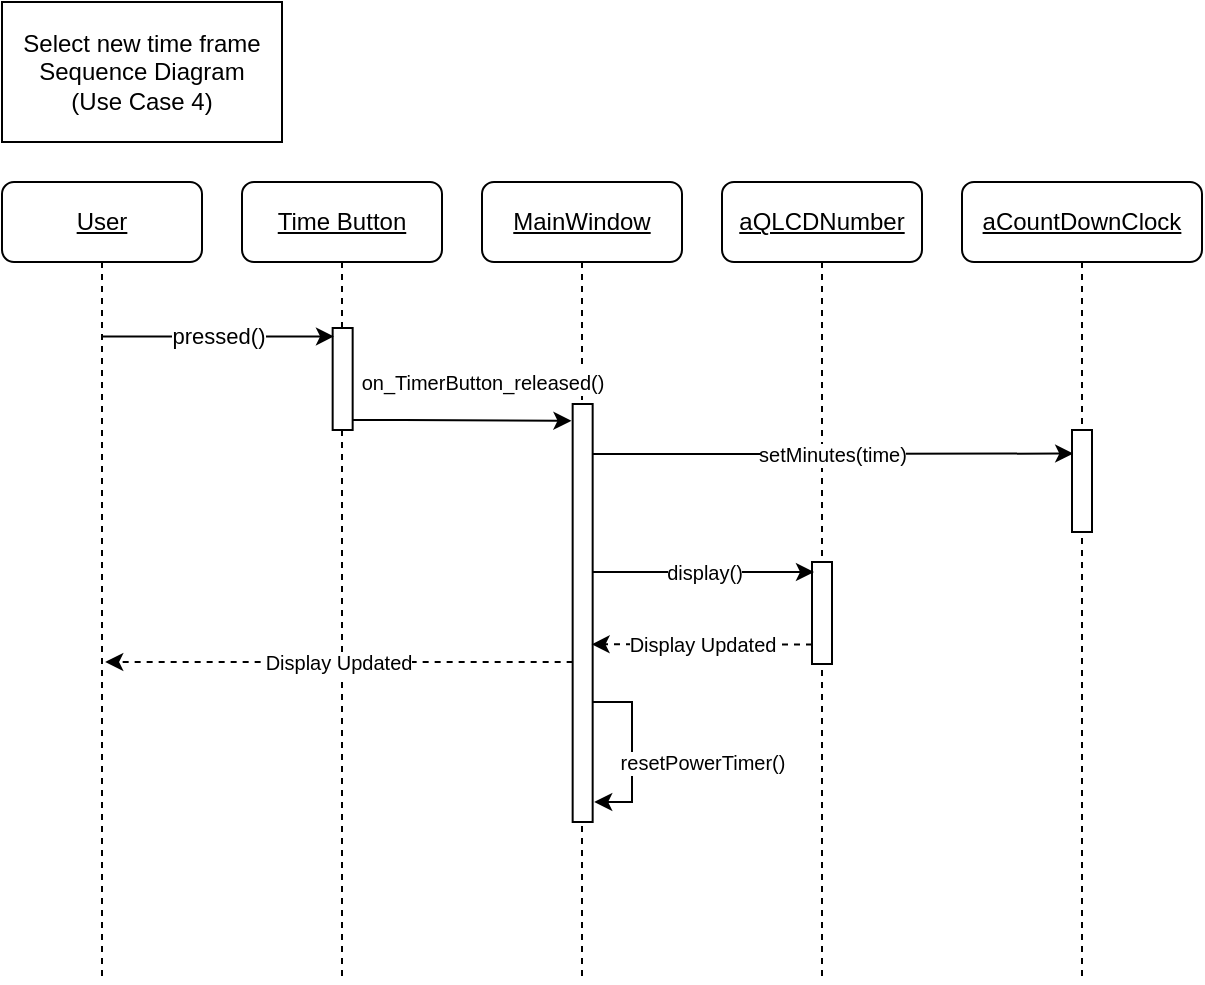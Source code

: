 <mxfile version="15.9.4" type="device"><diagram id="1R1ui4r-0YNJeIYjjSAm" name="Page-1"><mxGraphModel dx="1422" dy="780" grid="1" gridSize="10" guides="1" tooltips="1" connect="1" arrows="1" fold="1" page="1" pageScale="1" pageWidth="850" pageHeight="650" math="0" shadow="0"><root><mxCell id="0"/><mxCell id="1" parent="0"/><mxCell id="C5fTQc-HsFDx0OtSWbKe-1" value="&lt;font face=&quot;Helvetica&quot;&gt;&lt;u&gt;MainWindow&lt;/u&gt;&lt;/font&gt;" style="shape=umlLifeline;perimeter=lifelinePerimeter;whiteSpace=wrap;html=1;container=1;collapsible=0;recursiveResize=0;outlineConnect=0;rounded=1;shadow=0;comic=0;labelBackgroundColor=none;strokeWidth=1;fontFamily=Verdana;fontSize=12;align=center;" parent="1" vertex="1"><mxGeometry x="280" y="120" width="100" height="400" as="geometry"/></mxCell><mxCell id="C5fTQc-HsFDx0OtSWbKe-3" value="&lt;font face=&quot;Helvetica&quot;&gt;&lt;u&gt;aCountDownClock&lt;/u&gt;&lt;/font&gt;" style="shape=umlLifeline;perimeter=lifelinePerimeter;whiteSpace=wrap;html=1;container=1;collapsible=0;recursiveResize=0;outlineConnect=0;rounded=1;shadow=0;comic=0;labelBackgroundColor=none;strokeWidth=1;fontFamily=Verdana;fontSize=12;align=center;" parent="1" vertex="1"><mxGeometry x="520" y="120" width="120" height="400" as="geometry"/></mxCell><mxCell id="C5fTQc-HsFDx0OtSWbKe-18" value="" style="html=1;points=[];perimeter=orthogonalPerimeter;rounded=0;shadow=0;comic=0;labelBackgroundColor=none;strokeWidth=1;fontFamily=Verdana;fontSize=12;align=center;" parent="C5fTQc-HsFDx0OtSWbKe-3" vertex="1"><mxGeometry x="55.0" y="124" width="10" height="51" as="geometry"/></mxCell><mxCell id="C5fTQc-HsFDx0OtSWbKe-5" value="&lt;font face=&quot;Helvetica&quot;&gt;&lt;u&gt;User&lt;/u&gt;&lt;/font&gt;" style="shape=umlLifeline;perimeter=lifelinePerimeter;whiteSpace=wrap;html=1;container=1;collapsible=0;recursiveResize=0;outlineConnect=0;rounded=1;shadow=0;comic=0;labelBackgroundColor=none;strokeWidth=1;fontFamily=Verdana;fontSize=12;align=center;" parent="1" vertex="1"><mxGeometry x="40" y="120" width="100" height="400" as="geometry"/></mxCell><mxCell id="C5fTQc-HsFDx0OtSWbKe-7" value="&lt;font face=&quot;Helvetica&quot;&gt;&lt;u&gt;Time Button&lt;/u&gt;&lt;/font&gt;" style="shape=umlLifeline;perimeter=lifelinePerimeter;whiteSpace=wrap;html=1;container=1;collapsible=0;recursiveResize=0;outlineConnect=0;rounded=1;shadow=0;comic=0;labelBackgroundColor=none;strokeWidth=1;fontFamily=Verdana;fontSize=12;align=center;" parent="1" vertex="1"><mxGeometry x="160" y="120" width="100" height="400" as="geometry"/></mxCell><mxCell id="C5fTQc-HsFDx0OtSWbKe-8" value="" style="html=1;points=[];perimeter=orthogonalPerimeter;rounded=0;shadow=0;comic=0;labelBackgroundColor=none;strokeWidth=1;fontFamily=Verdana;fontSize=12;align=center;" parent="C5fTQc-HsFDx0OtSWbKe-7" vertex="1"><mxGeometry x="165.33" y="111" width="10" height="209" as="geometry"/></mxCell><mxCell id="C5fTQc-HsFDx0OtSWbKe-9" value="" style="html=1;points=[];perimeter=orthogonalPerimeter;rounded=0;shadow=0;comic=0;labelBackgroundColor=none;strokeWidth=1;fontFamily=Verdana;fontSize=12;align=center;" parent="C5fTQc-HsFDx0OtSWbKe-7" vertex="1"><mxGeometry x="45.33" y="73" width="10" height="51" as="geometry"/></mxCell><mxCell id="C5fTQc-HsFDx0OtSWbKe-10" value="&lt;font style=&quot;font-size: 10px&quot;&gt;on_TimerButton_released()&lt;/font&gt;" style="edgeStyle=orthogonalEdgeStyle;rounded=0;orthogonalLoop=1;jettySize=auto;html=1;entryX=-0.06;entryY=0.067;entryDx=0;entryDy=0;entryPerimeter=0;" parent="C5fTQc-HsFDx0OtSWbKe-7" edge="1"><mxGeometry x="0.18" y="19" relative="1" as="geometry"><mxPoint x="55.33" y="119" as="sourcePoint"/><mxPoint x="164.73" y="119.417" as="targetPoint"/><Array as="points"><mxPoint x="80.33" y="119"/><mxPoint x="80.33" y="119"/></Array><mxPoint as="offset"/></mxGeometry></mxCell><mxCell id="MxResYLIphtkrkSPOstL-6" value="resetPowerTimer()" style="edgeStyle=orthogonalEdgeStyle;rounded=0;orthogonalLoop=1;jettySize=auto;html=1;entryX=1.081;entryY=0.954;entryDx=0;entryDy=0;entryPerimeter=0;fontSize=10;" parent="C5fTQc-HsFDx0OtSWbKe-7" source="C5fTQc-HsFDx0OtSWbKe-8" target="C5fTQc-HsFDx0OtSWbKe-8" edge="1"><mxGeometry x="0.117" y="35" relative="1" as="geometry"><Array as="points"><mxPoint x="195" y="260"/><mxPoint x="195" y="310"/><mxPoint x="176" y="310"/></Array><mxPoint as="offset"/></mxGeometry></mxCell><mxCell id="C5fTQc-HsFDx0OtSWbKe-11" value="pressed()" style="endArrow=classic;html=1;rounded=0;entryX=0.067;entryY=0.2;entryDx=0;entryDy=0;entryPerimeter=0;" parent="1" edge="1"><mxGeometry width="50" height="50" relative="1" as="geometry"><mxPoint x="89.929" y="197.2" as="sourcePoint"/><mxPoint x="206" y="197.2" as="targetPoint"/></mxGeometry></mxCell><mxCell id="C5fTQc-HsFDx0OtSWbKe-17" value="&lt;font face=&quot;Helvetica&quot;&gt;&lt;u&gt;aQLCDNumber&lt;/u&gt;&lt;/font&gt;" style="shape=umlLifeline;perimeter=lifelinePerimeter;whiteSpace=wrap;html=1;container=1;collapsible=0;recursiveResize=0;outlineConnect=0;rounded=1;shadow=0;comic=0;labelBackgroundColor=none;strokeWidth=1;fontFamily=Verdana;fontSize=12;align=center;" parent="1" vertex="1"><mxGeometry x="400" y="120" width="100" height="400" as="geometry"/></mxCell><mxCell id="MxResYLIphtkrkSPOstL-2" value="" style="html=1;points=[];perimeter=orthogonalPerimeter;rounded=0;shadow=0;comic=0;labelBackgroundColor=none;strokeWidth=1;fontFamily=Verdana;fontSize=12;align=center;" parent="C5fTQc-HsFDx0OtSWbKe-17" vertex="1"><mxGeometry x="45.0" y="190" width="10" height="51" as="geometry"/></mxCell><mxCell id="MxResYLIphtkrkSPOstL-1" value="setMinutes(time)" style="edgeStyle=orthogonalEdgeStyle;rounded=0;orthogonalLoop=1;jettySize=auto;html=1;entryX=0.06;entryY=0.231;entryDx=0;entryDy=0;entryPerimeter=0;fontSize=10;" parent="1" source="C5fTQc-HsFDx0OtSWbKe-8" target="C5fTQc-HsFDx0OtSWbKe-18" edge="1"><mxGeometry relative="1" as="geometry"><Array as="points"><mxPoint x="370" y="256"/><mxPoint x="370" y="256"/></Array></mxGeometry></mxCell><mxCell id="MxResYLIphtkrkSPOstL-3" value="display()" style="edgeStyle=orthogonalEdgeStyle;rounded=0;orthogonalLoop=1;jettySize=auto;html=1;entryX=0.1;entryY=0.098;entryDx=0;entryDy=0;entryPerimeter=0;fontSize=10;" parent="1" source="C5fTQc-HsFDx0OtSWbKe-8" target="MxResYLIphtkrkSPOstL-2" edge="1"><mxGeometry relative="1" as="geometry"><Array as="points"><mxPoint x="360" y="315"/><mxPoint x="360" y="315"/></Array></mxGeometry></mxCell><mxCell id="MxResYLIphtkrkSPOstL-4" value="Display Updated" style="edgeStyle=orthogonalEdgeStyle;rounded=0;orthogonalLoop=1;jettySize=auto;html=1;entryX=0.947;entryY=0.575;entryDx=0;entryDy=0;entryPerimeter=0;fontSize=10;dashed=1;" parent="1" source="MxResYLIphtkrkSPOstL-2" target="C5fTQc-HsFDx0OtSWbKe-8" edge="1"><mxGeometry relative="1" as="geometry"><Array as="points"><mxPoint x="430" y="352"/></Array></mxGeometry></mxCell><mxCell id="MxResYLIphtkrkSPOstL-5" value="Display Updated" style="edgeStyle=orthogonalEdgeStyle;rounded=0;orthogonalLoop=1;jettySize=auto;html=1;entryX=0.516;entryY=0.45;entryDx=0;entryDy=0;entryPerimeter=0;fontSize=10;dashed=1;" parent="1" edge="1"><mxGeometry relative="1" as="geometry"><mxPoint x="325.33" y="360" as="sourcePoint"/><mxPoint x="91.6" y="360" as="targetPoint"/><Array as="points"><mxPoint x="260" y="360"/><mxPoint x="260" y="360"/></Array></mxGeometry></mxCell><mxCell id="RFWg4aGAyUMfuhYgA4sC-1" value="Select new time frame Sequence Diagram&lt;br&gt;(Use Case 4)" style="rounded=0;whiteSpace=wrap;html=1;fontFamily=Helvetica;" vertex="1" parent="1"><mxGeometry x="40" y="30" width="140" height="70" as="geometry"/></mxCell></root></mxGraphModel></diagram></mxfile>